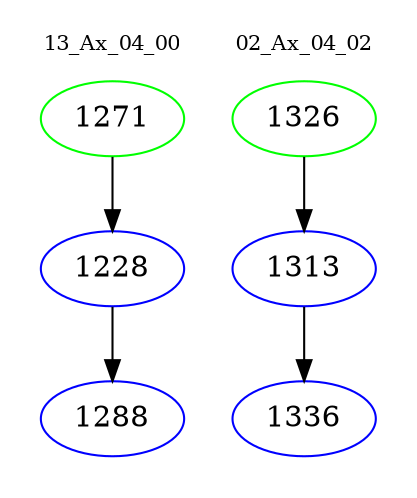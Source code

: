digraph{
subgraph cluster_0 {
color = white
label = "13_Ax_04_00";
fontsize=10;
T0_1271 [label="1271", color="green"]
T0_1271 -> T0_1228 [color="black"]
T0_1228 [label="1228", color="blue"]
T0_1228 -> T0_1288 [color="black"]
T0_1288 [label="1288", color="blue"]
}
subgraph cluster_1 {
color = white
label = "02_Ax_04_02";
fontsize=10;
T1_1326 [label="1326", color="green"]
T1_1326 -> T1_1313 [color="black"]
T1_1313 [label="1313", color="blue"]
T1_1313 -> T1_1336 [color="black"]
T1_1336 [label="1336", color="blue"]
}
}
